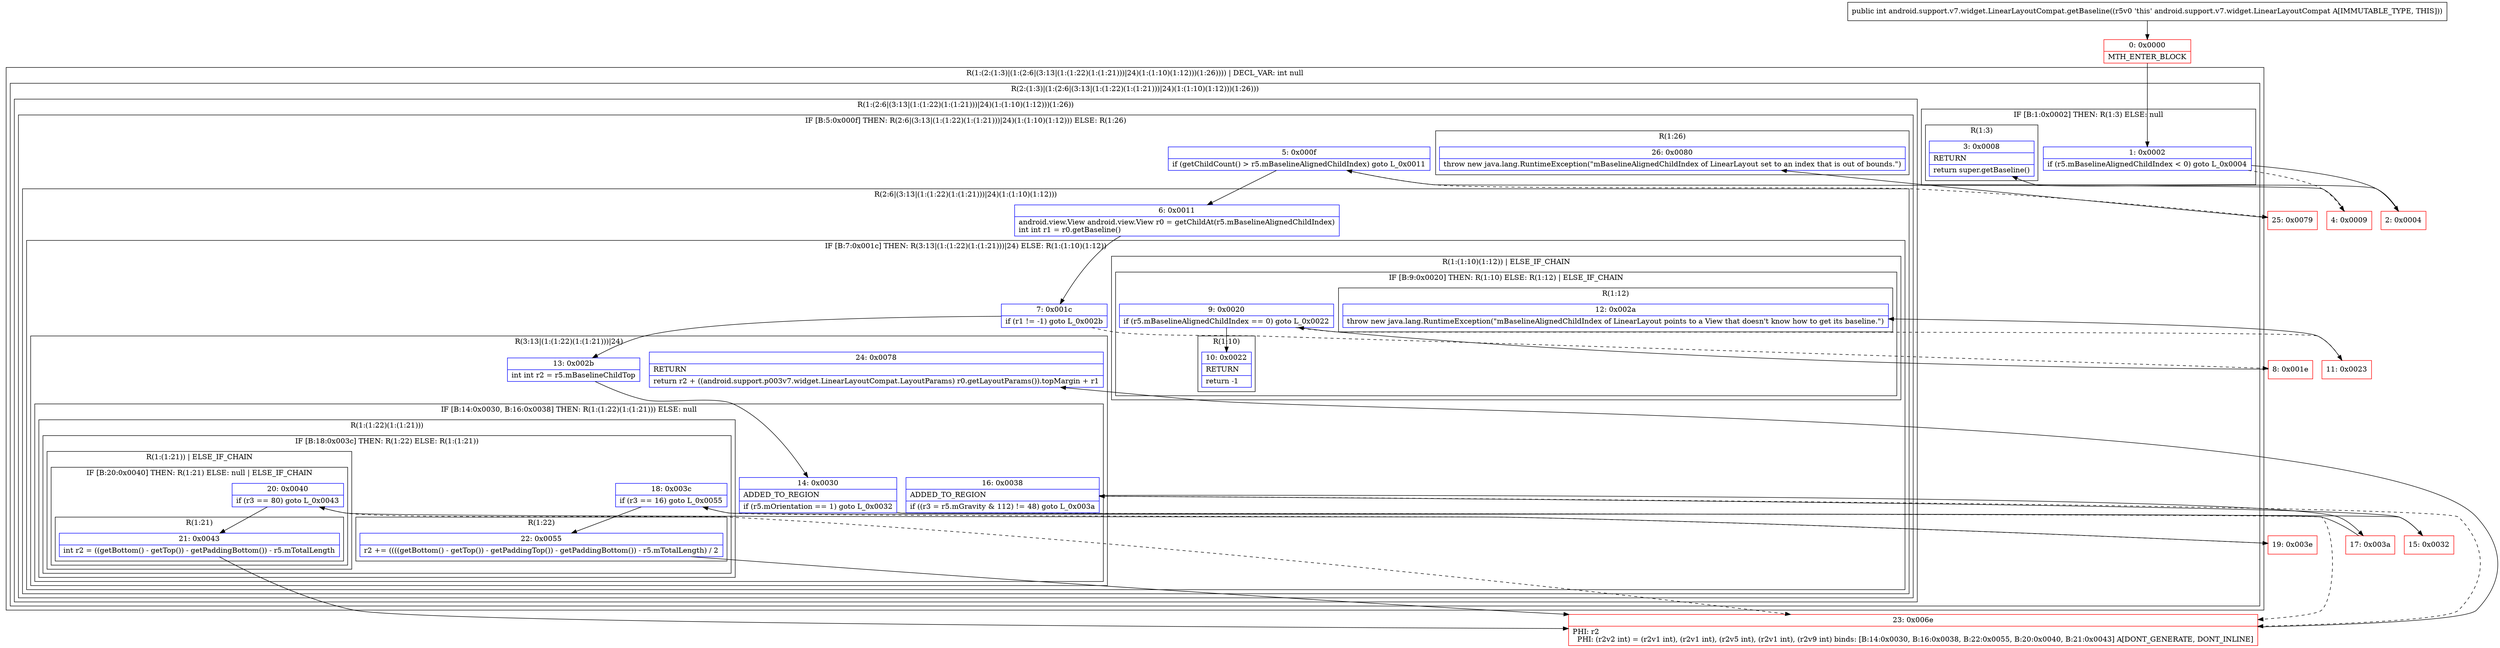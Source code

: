 digraph "CFG forandroid.support.v7.widget.LinearLayoutCompat.getBaseline()I" {
subgraph cluster_Region_1246120296 {
label = "R(1:(2:(1:3)|(1:(2:6|(3:13|(1:(1:22)(1:(1:21)))|24)(1:(1:10)(1:12)))(1:26)))) | DECL_VAR: int null\l";
node [shape=record,color=blue];
subgraph cluster_Region_890419036 {
label = "R(2:(1:3)|(1:(2:6|(3:13|(1:(1:22)(1:(1:21)))|24)(1:(1:10)(1:12)))(1:26)))";
node [shape=record,color=blue];
subgraph cluster_IfRegion_1767028531 {
label = "IF [B:1:0x0002] THEN: R(1:3) ELSE: null";
node [shape=record,color=blue];
Node_1 [shape=record,label="{1\:\ 0x0002|if (r5.mBaselineAlignedChildIndex \< 0) goto L_0x0004\l}"];
subgraph cluster_Region_2047432927 {
label = "R(1:3)";
node [shape=record,color=blue];
Node_3 [shape=record,label="{3\:\ 0x0008|RETURN\l|return super.getBaseline()\l}"];
}
}
subgraph cluster_Region_50091007 {
label = "R(1:(2:6|(3:13|(1:(1:22)(1:(1:21)))|24)(1:(1:10)(1:12)))(1:26))";
node [shape=record,color=blue];
subgraph cluster_IfRegion_578075819 {
label = "IF [B:5:0x000f] THEN: R(2:6|(3:13|(1:(1:22)(1:(1:21)))|24)(1:(1:10)(1:12))) ELSE: R(1:26)";
node [shape=record,color=blue];
Node_5 [shape=record,label="{5\:\ 0x000f|if (getChildCount() \> r5.mBaselineAlignedChildIndex) goto L_0x0011\l}"];
subgraph cluster_Region_1577322945 {
label = "R(2:6|(3:13|(1:(1:22)(1:(1:21)))|24)(1:(1:10)(1:12)))";
node [shape=record,color=blue];
Node_6 [shape=record,label="{6\:\ 0x0011|android.view.View android.view.View r0 = getChildAt(r5.mBaselineAlignedChildIndex)\lint int r1 = r0.getBaseline()\l}"];
subgraph cluster_IfRegion_405280685 {
label = "IF [B:7:0x001c] THEN: R(3:13|(1:(1:22)(1:(1:21)))|24) ELSE: R(1:(1:10)(1:12))";
node [shape=record,color=blue];
Node_7 [shape=record,label="{7\:\ 0x001c|if (r1 != \-1) goto L_0x002b\l}"];
subgraph cluster_Region_722050401 {
label = "R(3:13|(1:(1:22)(1:(1:21)))|24)";
node [shape=record,color=blue];
Node_13 [shape=record,label="{13\:\ 0x002b|int int r2 = r5.mBaselineChildTop\l}"];
subgraph cluster_IfRegion_1583574265 {
label = "IF [B:14:0x0030, B:16:0x0038] THEN: R(1:(1:22)(1:(1:21))) ELSE: null";
node [shape=record,color=blue];
Node_14 [shape=record,label="{14\:\ 0x0030|ADDED_TO_REGION\l|if (r5.mOrientation == 1) goto L_0x0032\l}"];
Node_16 [shape=record,label="{16\:\ 0x0038|ADDED_TO_REGION\l|if ((r3 = r5.mGravity & 112) != 48) goto L_0x003a\l}"];
subgraph cluster_Region_1855719498 {
label = "R(1:(1:22)(1:(1:21)))";
node [shape=record,color=blue];
subgraph cluster_IfRegion_245353933 {
label = "IF [B:18:0x003c] THEN: R(1:22) ELSE: R(1:(1:21))";
node [shape=record,color=blue];
Node_18 [shape=record,label="{18\:\ 0x003c|if (r3 == 16) goto L_0x0055\l}"];
subgraph cluster_Region_1508410866 {
label = "R(1:22)";
node [shape=record,color=blue];
Node_22 [shape=record,label="{22\:\ 0x0055|r2 += ((((getBottom() \- getTop()) \- getPaddingTop()) \- getPaddingBottom()) \- r5.mTotalLength) \/ 2\l}"];
}
subgraph cluster_Region_151632209 {
label = "R(1:(1:21)) | ELSE_IF_CHAIN\l";
node [shape=record,color=blue];
subgraph cluster_IfRegion_1279793197 {
label = "IF [B:20:0x0040] THEN: R(1:21) ELSE: null | ELSE_IF_CHAIN\l";
node [shape=record,color=blue];
Node_20 [shape=record,label="{20\:\ 0x0040|if (r3 == 80) goto L_0x0043\l}"];
subgraph cluster_Region_668779791 {
label = "R(1:21)";
node [shape=record,color=blue];
Node_21 [shape=record,label="{21\:\ 0x0043|int r2 = ((getBottom() \- getTop()) \- getPaddingBottom()) \- r5.mTotalLength\l}"];
}
}
}
}
}
}
Node_24 [shape=record,label="{24\:\ 0x0078|RETURN\l|return r2 + ((android.support.p003v7.widget.LinearLayoutCompat.LayoutParams) r0.getLayoutParams()).topMargin + r1\l}"];
}
subgraph cluster_Region_1108907958 {
label = "R(1:(1:10)(1:12)) | ELSE_IF_CHAIN\l";
node [shape=record,color=blue];
subgraph cluster_IfRegion_840555421 {
label = "IF [B:9:0x0020] THEN: R(1:10) ELSE: R(1:12) | ELSE_IF_CHAIN\l";
node [shape=record,color=blue];
Node_9 [shape=record,label="{9\:\ 0x0020|if (r5.mBaselineAlignedChildIndex == 0) goto L_0x0022\l}"];
subgraph cluster_Region_1990078398 {
label = "R(1:10)";
node [shape=record,color=blue];
Node_10 [shape=record,label="{10\:\ 0x0022|RETURN\l|return \-1\l}"];
}
subgraph cluster_Region_2048645168 {
label = "R(1:12)";
node [shape=record,color=blue];
Node_12 [shape=record,label="{12\:\ 0x002a|throw new java.lang.RuntimeException(\"mBaselineAlignedChildIndex of LinearLayout points to a View that doesn't know how to get its baseline.\")\l}"];
}
}
}
}
}
subgraph cluster_Region_2092455394 {
label = "R(1:26)";
node [shape=record,color=blue];
Node_26 [shape=record,label="{26\:\ 0x0080|throw new java.lang.RuntimeException(\"mBaselineAlignedChildIndex of LinearLayout set to an index that is out of bounds.\")\l}"];
}
}
}
}
}
Node_0 [shape=record,color=red,label="{0\:\ 0x0000|MTH_ENTER_BLOCK\l}"];
Node_2 [shape=record,color=red,label="{2\:\ 0x0004}"];
Node_4 [shape=record,color=red,label="{4\:\ 0x0009}"];
Node_8 [shape=record,color=red,label="{8\:\ 0x001e}"];
Node_11 [shape=record,color=red,label="{11\:\ 0x0023}"];
Node_15 [shape=record,color=red,label="{15\:\ 0x0032}"];
Node_17 [shape=record,color=red,label="{17\:\ 0x003a}"];
Node_19 [shape=record,color=red,label="{19\:\ 0x003e}"];
Node_23 [shape=record,color=red,label="{23\:\ 0x006e|PHI: r2 \l  PHI: (r2v2 int) = (r2v1 int), (r2v1 int), (r2v5 int), (r2v1 int), (r2v9 int) binds: [B:14:0x0030, B:16:0x0038, B:22:0x0055, B:20:0x0040, B:21:0x0043] A[DONT_GENERATE, DONT_INLINE]\l}"];
Node_25 [shape=record,color=red,label="{25\:\ 0x0079}"];
MethodNode[shape=record,label="{public int android.support.v7.widget.LinearLayoutCompat.getBaseline((r5v0 'this' android.support.v7.widget.LinearLayoutCompat A[IMMUTABLE_TYPE, THIS])) }"];
MethodNode -> Node_0;
Node_1 -> Node_2;
Node_1 -> Node_4[style=dashed];
Node_5 -> Node_6;
Node_5 -> Node_25[style=dashed];
Node_6 -> Node_7;
Node_7 -> Node_8[style=dashed];
Node_7 -> Node_13;
Node_13 -> Node_14;
Node_14 -> Node_15;
Node_14 -> Node_23[style=dashed];
Node_16 -> Node_17;
Node_16 -> Node_23[style=dashed];
Node_18 -> Node_19[style=dashed];
Node_18 -> Node_22;
Node_22 -> Node_23;
Node_20 -> Node_21;
Node_20 -> Node_23[style=dashed];
Node_21 -> Node_23;
Node_9 -> Node_10;
Node_9 -> Node_11[style=dashed];
Node_0 -> Node_1;
Node_2 -> Node_3;
Node_4 -> Node_5;
Node_8 -> Node_9;
Node_11 -> Node_12;
Node_15 -> Node_16;
Node_17 -> Node_18;
Node_19 -> Node_20;
Node_23 -> Node_24;
Node_25 -> Node_26;
}

